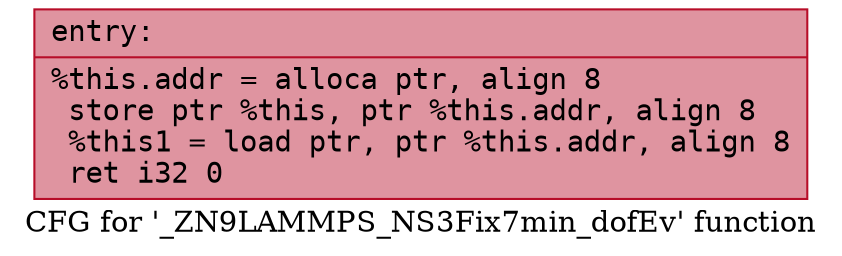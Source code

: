digraph "CFG for '_ZN9LAMMPS_NS3Fix7min_dofEv' function" {
	label="CFG for '_ZN9LAMMPS_NS3Fix7min_dofEv' function";

	Node0x560f40da8480 [shape=record,color="#b70d28ff", style=filled, fillcolor="#b70d2870" fontname="Courier",label="{entry:\l|  %this.addr = alloca ptr, align 8\l  store ptr %this, ptr %this.addr, align 8\l  %this1 = load ptr, ptr %this.addr, align 8\l  ret i32 0\l}"];
}
